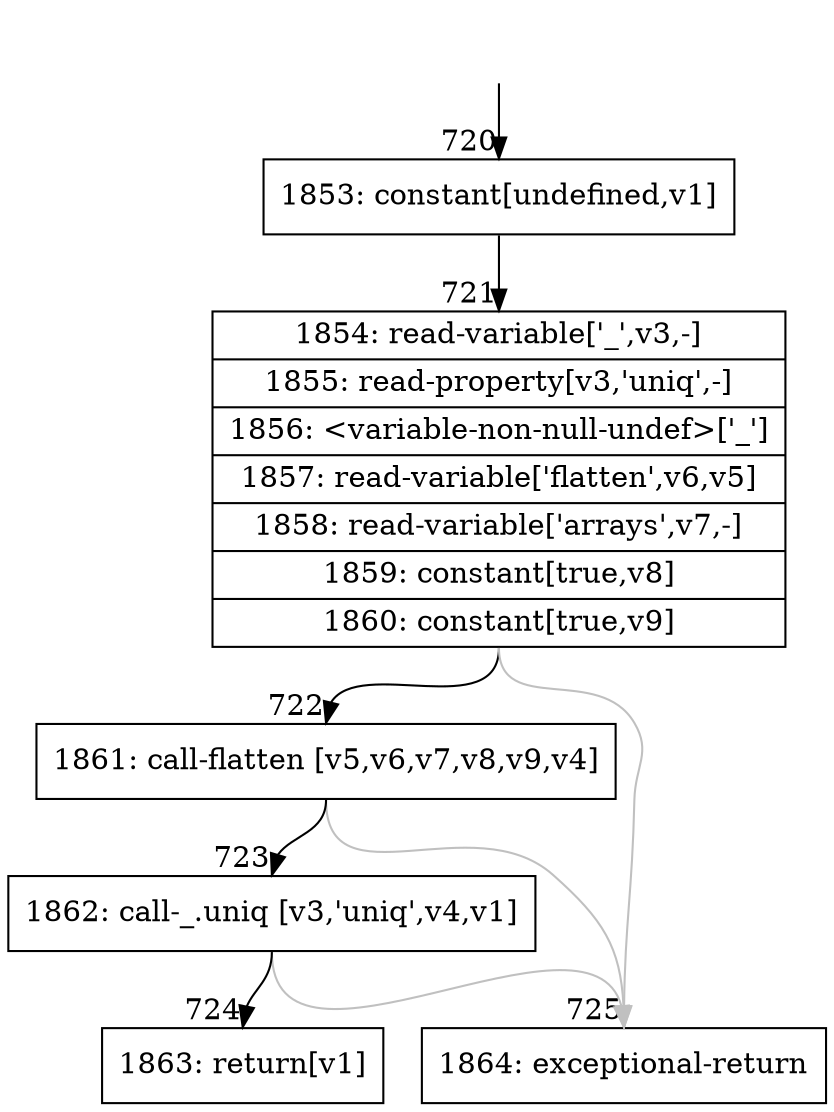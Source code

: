 digraph {
rankdir="TD"
BB_entry61[shape=none,label=""];
BB_entry61 -> BB720 [tailport=s, headport=n, headlabel="    720"]
BB720 [shape=record label="{1853: constant[undefined,v1]}" ] 
BB720 -> BB721 [tailport=s, headport=n, headlabel="      721"]
BB721 [shape=record label="{1854: read-variable['_',v3,-]|1855: read-property[v3,'uniq',-]|1856: \<variable-non-null-undef\>['_']|1857: read-variable['flatten',v6,v5]|1858: read-variable['arrays',v7,-]|1859: constant[true,v8]|1860: constant[true,v9]}" ] 
BB721 -> BB722 [tailport=s, headport=n, headlabel="      722"]
BB721 -> BB725 [tailport=s, headport=n, color=gray, headlabel="      725"]
BB722 [shape=record label="{1861: call-flatten [v5,v6,v7,v8,v9,v4]}" ] 
BB722 -> BB723 [tailport=s, headport=n, headlabel="      723"]
BB722 -> BB725 [tailport=s, headport=n, color=gray]
BB723 [shape=record label="{1862: call-_.uniq [v3,'uniq',v4,v1]}" ] 
BB723 -> BB724 [tailport=s, headport=n, headlabel="      724"]
BB723 -> BB725 [tailport=s, headport=n, color=gray]
BB724 [shape=record label="{1863: return[v1]}" ] 
BB725 [shape=record label="{1864: exceptional-return}" ] 
//#$~ 557
}
